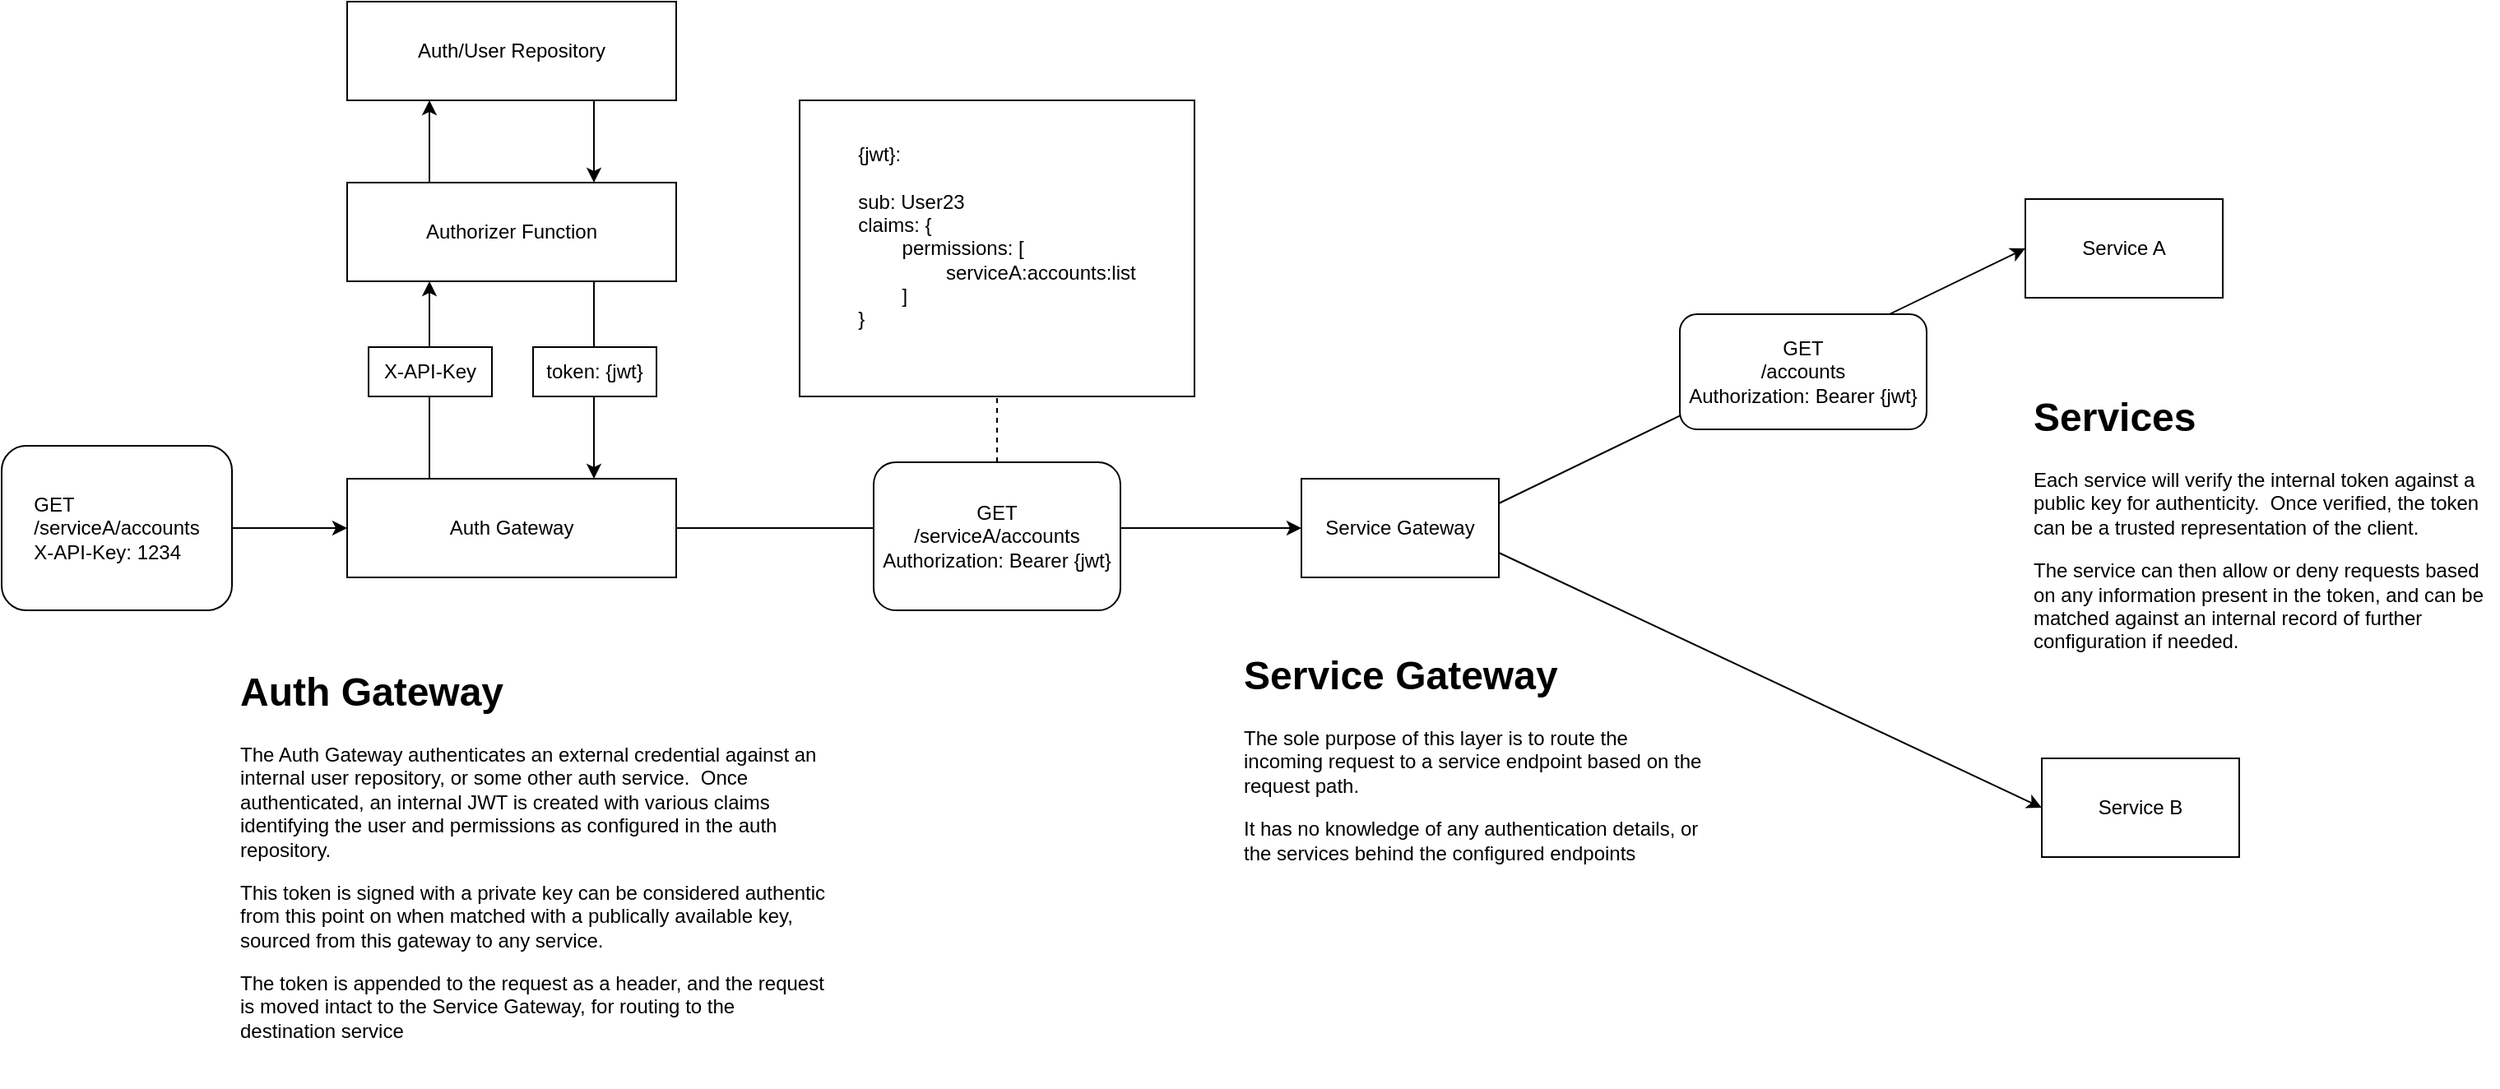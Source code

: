 <mxfile>
    <diagram id="nQqFErsyKcEqp4G4Z0Ru" name="Page-1">
        <mxGraphModel dx="835" dy="1468" grid="1" gridSize="10" guides="1" tooltips="1" connect="1" arrows="1" fold="1" page="1" pageScale="1" pageWidth="850" pageHeight="1100" math="0" shadow="0">
            <root>
                <mxCell id="0"/>
                <mxCell id="1" parent="0"/>
                <mxCell id="5" style="edgeStyle=none;html=1;exitX=0.25;exitY=0;exitDx=0;exitDy=0;entryX=0.25;entryY=1;entryDx=0;entryDy=0;" parent="1" source="2" target="4" edge="1">
                    <mxGeometry relative="1" as="geometry"/>
                </mxCell>
                <mxCell id="34" style="edgeStyle=none;html=1;exitX=1;exitY=0.5;exitDx=0;exitDy=0;entryX=0;entryY=0.5;entryDx=0;entryDy=0;endArrow=classic;endFill=1;" parent="1" source="2" target="14" edge="1">
                    <mxGeometry relative="1" as="geometry"/>
                </mxCell>
                <mxCell id="2" value="Auth Gateway" style="rounded=0;whiteSpace=wrap;html=1;" parent="1" vertex="1">
                    <mxGeometry x="240" y="270" width="200" height="60" as="geometry"/>
                </mxCell>
                <mxCell id="6" style="edgeStyle=none;html=1;exitX=0.75;exitY=1;exitDx=0;exitDy=0;entryX=0.75;entryY=0;entryDx=0;entryDy=0;" parent="1" source="4" target="2" edge="1">
                    <mxGeometry relative="1" as="geometry"/>
                </mxCell>
                <mxCell id="23" style="edgeStyle=none;html=1;exitX=0.25;exitY=0;exitDx=0;exitDy=0;entryX=0.25;entryY=1;entryDx=0;entryDy=0;" parent="1" source="4" target="22" edge="1">
                    <mxGeometry relative="1" as="geometry"/>
                </mxCell>
                <mxCell id="4" value="Authorizer Function" style="rounded=0;whiteSpace=wrap;html=1;" parent="1" vertex="1">
                    <mxGeometry x="240" y="90" width="200" height="60" as="geometry"/>
                </mxCell>
                <mxCell id="9" style="edgeStyle=none;html=1;exitX=1;exitY=0.5;exitDx=0;exitDy=0;entryX=0;entryY=0.5;entryDx=0;entryDy=0;" parent="1" source="7" target="2" edge="1">
                    <mxGeometry relative="1" as="geometry"/>
                </mxCell>
                <mxCell id="7" value="&lt;div style=&quot;text-align: justify&quot;&gt;&lt;span&gt;GET&lt;/span&gt;&lt;/div&gt;&lt;div style=&quot;text-align: justify&quot;&gt;&lt;span&gt;/serviceA/accounts&lt;/span&gt;&lt;/div&gt;&lt;div style=&quot;text-align: justify&quot;&gt;&lt;span&gt;X-API-Key: 1234&lt;/span&gt;&lt;/div&gt;" style="rounded=1;whiteSpace=wrap;html=1;" parent="1" vertex="1">
                    <mxGeometry x="30" y="250" width="140" height="100" as="geometry"/>
                </mxCell>
                <mxCell id="32" style="edgeStyle=none;html=1;exitX=0.5;exitY=0;exitDx=0;exitDy=0;entryX=0.5;entryY=1;entryDx=0;entryDy=0;dashed=1;endArrow=none;endFill=0;" parent="1" source="11" target="30" edge="1">
                    <mxGeometry relative="1" as="geometry"/>
                </mxCell>
                <mxCell id="11" value="&lt;div&gt;&lt;span&gt;GET&lt;/span&gt;&lt;/div&gt;&lt;div&gt;&lt;span&gt;/serviceA/accounts&lt;/span&gt;&lt;/div&gt;&lt;div&gt;&lt;span&gt;Authorization: Bearer {jwt}&lt;/span&gt;&lt;br&gt;&lt;/div&gt;" style="rounded=1;whiteSpace=wrap;html=1;" parent="1" vertex="1">
                    <mxGeometry x="560" y="260" width="150" height="90" as="geometry"/>
                </mxCell>
                <mxCell id="19" style="edgeStyle=none;html=1;exitX=1;exitY=0.25;exitDx=0;exitDy=0;entryX=0;entryY=0.5;entryDx=0;entryDy=0;" parent="1" source="14" target="17" edge="1">
                    <mxGeometry relative="1" as="geometry"/>
                </mxCell>
                <mxCell id="28" style="edgeStyle=none;html=1;exitX=1;exitY=0.75;exitDx=0;exitDy=0;entryX=0;entryY=0.5;entryDx=0;entryDy=0;" parent="1" source="14" target="18" edge="1">
                    <mxGeometry relative="1" as="geometry"/>
                </mxCell>
                <mxCell id="14" value="Service Gateway" style="rounded=0;whiteSpace=wrap;html=1;" parent="1" vertex="1">
                    <mxGeometry x="820" y="270" width="120" height="60" as="geometry"/>
                </mxCell>
                <mxCell id="17" value="Service A" style="rounded=0;whiteSpace=wrap;html=1;" parent="1" vertex="1">
                    <mxGeometry x="1260" y="100" width="120" height="60" as="geometry"/>
                </mxCell>
                <mxCell id="18" value="Service B" style="rounded=0;whiteSpace=wrap;html=1;" parent="1" vertex="1">
                    <mxGeometry x="1270" y="440" width="120" height="60" as="geometry"/>
                </mxCell>
                <mxCell id="24" style="edgeStyle=none;html=1;exitX=0.75;exitY=1;exitDx=0;exitDy=0;entryX=0.75;entryY=0;entryDx=0;entryDy=0;" parent="1" source="22" target="4" edge="1">
                    <mxGeometry relative="1" as="geometry"/>
                </mxCell>
                <mxCell id="22" value="Auth/User Repository" style="rounded=0;whiteSpace=wrap;html=1;" parent="1" vertex="1">
                    <mxGeometry x="240" y="-20" width="200" height="60" as="geometry"/>
                </mxCell>
                <mxCell id="25" value="GET&lt;br&gt;/accounts&lt;br&gt;Authorization: Bearer {jwt}" style="rounded=1;whiteSpace=wrap;html=1;" parent="1" vertex="1">
                    <mxGeometry x="1050" y="170" width="150" height="70" as="geometry"/>
                </mxCell>
                <mxCell id="30" value="&lt;div style=&quot;text-align: justify&quot;&gt;{jwt}:&lt;/div&gt;&lt;div style=&quot;text-align: justify&quot;&gt;&lt;span&gt;&lt;br&gt;&lt;/span&gt;&lt;/div&gt;&lt;div style=&quot;text-align: justify&quot;&gt;&lt;span&gt;sub: User23&lt;/span&gt;&lt;/div&gt;&lt;div style=&quot;text-align: justify&quot;&gt;&lt;span&gt;claims: {&lt;/span&gt;&lt;/div&gt;&lt;div style=&quot;text-align: justify&quot;&gt;&lt;span&gt;&lt;span style=&quot;white-space: pre&quot;&gt;&#9;&lt;/span&gt;permissions:&amp;nbsp;&lt;/span&gt;&lt;span&gt;[&lt;/span&gt;&lt;/div&gt;&lt;div style=&quot;text-align: justify&quot;&gt;&lt;span&gt;&lt;span style=&quot;white-space: pre&quot;&gt;&#9;&lt;/span&gt;&lt;span style=&quot;white-space: pre&quot;&gt;&#9;&lt;/span&gt;serviceA:accounts:list&lt;br&gt;&lt;/span&gt;&lt;/div&gt;&lt;div style=&quot;text-align: justify&quot;&gt;&lt;span&gt;&lt;span style=&quot;white-space: pre&quot;&gt;&#9;&lt;/span&gt;]&lt;br&gt;&lt;/span&gt;&lt;/div&gt;&lt;div style=&quot;text-align: justify&quot;&gt;&lt;span&gt;}&lt;/span&gt;&lt;/div&gt;&lt;div style=&quot;text-align: justify&quot;&gt;&lt;br&gt;&lt;/div&gt;" style="rounded=0;whiteSpace=wrap;html=1;align=center;" parent="1" vertex="1">
                    <mxGeometry x="515" y="40" width="240" height="180" as="geometry"/>
                </mxCell>
                <mxCell id="36" value="&lt;div style=&quot;text-align: justify&quot;&gt;&lt;span&gt;token: {jwt}&lt;/span&gt;&lt;br&gt;&lt;/div&gt;" style="rounded=0;whiteSpace=wrap;html=1;" parent="1" vertex="1">
                    <mxGeometry x="353" y="190" width="75" height="30" as="geometry"/>
                </mxCell>
                <mxCell id="37" value="&lt;div style=&quot;text-align: justify&quot;&gt;&lt;span&gt;X-API-Key&lt;/span&gt;&lt;br&gt;&lt;/div&gt;" style="rounded=0;whiteSpace=wrap;html=1;" parent="1" vertex="1">
                    <mxGeometry x="253" y="190" width="75" height="30" as="geometry"/>
                </mxCell>
                <mxCell id="38" value="&lt;h1&gt;Auth Gateway&lt;/h1&gt;&lt;p&gt;The Auth Gateway authenticates an external credential against an internal user repository, or some other auth service.&amp;nbsp; Once authenticated, an internal JWT is created with various claims identifying the user and permissions as configured in the auth repository.&lt;/p&gt;&lt;p&gt;This token is signed with a private key can be considered authentic from this point on when matched with a publically available key, sourced from this gateway to any service.&lt;/p&gt;&lt;p&gt;The token is appended to the request as a header, and the request is moved intact to the Service Gateway, for routing to the destination service&lt;/p&gt;" style="text;html=1;strokeColor=none;fillColor=none;spacing=5;spacingTop=-20;whiteSpace=wrap;overflow=hidden;rounded=0;" parent="1" vertex="1">
                    <mxGeometry x="170" y="380" width="367.5" height="260" as="geometry"/>
                </mxCell>
                <mxCell id="40" value="&lt;h1&gt;Service Gateway&lt;/h1&gt;&lt;p&gt;The sole purpose of this layer is to route the incoming request to a service endpoint based on the request path.&lt;/p&gt;&lt;p&gt;It has no knowledge of any authentication details, or the services behind the configured endpoints&lt;/p&gt;" style="text;html=1;strokeColor=none;fillColor=none;spacing=5;spacingTop=-20;whiteSpace=wrap;overflow=hidden;rounded=0;" parent="1" vertex="1">
                    <mxGeometry x="780" y="370" width="287.5" height="160" as="geometry"/>
                </mxCell>
                <mxCell id="41" value="&lt;h1&gt;Services&lt;/h1&gt;&lt;p&gt;Each service will verify the internal token against a public key for authenticity.&amp;nbsp; Once verified, the token can be a trusted representation of the client.&lt;/p&gt;&lt;p&gt;The service can then allow or deny requests based on any information present in the token, and can be matched against an internal record of further configuration if needed.&lt;/p&gt;" style="text;html=1;strokeColor=none;fillColor=none;spacing=5;spacingTop=-20;whiteSpace=wrap;overflow=hidden;rounded=0;" parent="1" vertex="1">
                    <mxGeometry x="1260" y="212.5" width="287.5" height="175" as="geometry"/>
                </mxCell>
            </root>
        </mxGraphModel>
    </diagram>
</mxfile>